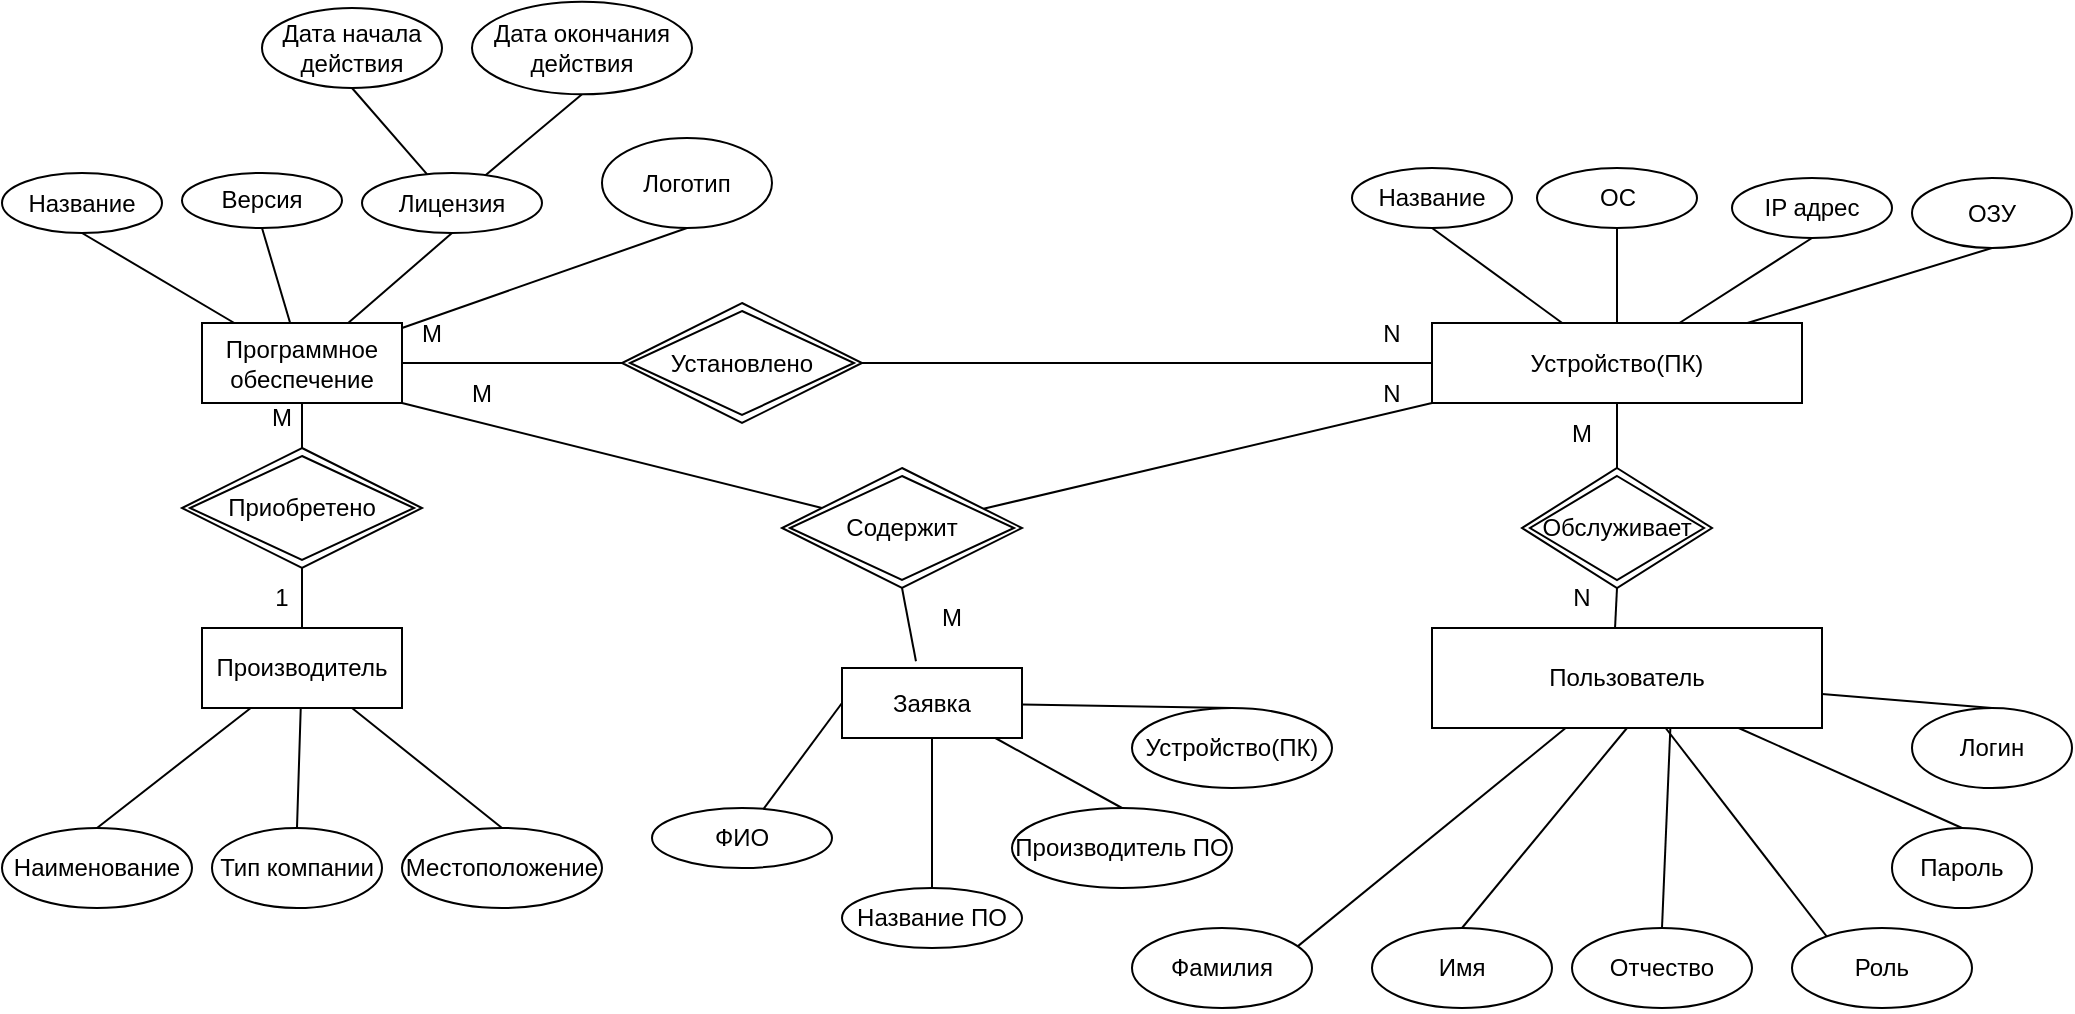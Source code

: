<mxfile version="24.9.1">
  <diagram name="Page-1" id="e56a1550-8fbb-45ad-956c-1786394a9013">
    <mxGraphModel dx="1050" dy="569" grid="1" gridSize="10" guides="1" tooltips="1" connect="1" arrows="1" fold="1" page="1" pageScale="1" pageWidth="1100" pageHeight="850" background="none" math="0" shadow="0">
      <root>
        <mxCell id="0" />
        <mxCell id="1" parent="0" />
        <mxCell id="OeNacRO4QM_5NXUT1XBD-8" style="rounded=0;orthogonalLoop=1;jettySize=auto;html=1;entryX=0.5;entryY=1;entryDx=0;entryDy=0;endArrow=none;endFill=0;" parent="1" source="OeNacRO4QM_5NXUT1XBD-1" target="OeNacRO4QM_5NXUT1XBD-3" edge="1">
          <mxGeometry relative="1" as="geometry" />
        </mxCell>
        <mxCell id="OeNacRO4QM_5NXUT1XBD-9" style="rounded=0;orthogonalLoop=1;jettySize=auto;html=1;entryX=0.5;entryY=1;entryDx=0;entryDy=0;endArrow=none;endFill=0;" parent="1" source="OeNacRO4QM_5NXUT1XBD-1" target="OeNacRO4QM_5NXUT1XBD-4" edge="1">
          <mxGeometry relative="1" as="geometry" />
        </mxCell>
        <mxCell id="OeNacRO4QM_5NXUT1XBD-10" style="rounded=0;orthogonalLoop=1;jettySize=auto;html=1;entryX=0.5;entryY=1;entryDx=0;entryDy=0;endArrow=none;endFill=0;" parent="1" source="OeNacRO4QM_5NXUT1XBD-1" target="OeNacRO4QM_5NXUT1XBD-5" edge="1">
          <mxGeometry relative="1" as="geometry" />
        </mxCell>
        <mxCell id="OeNacRO4QM_5NXUT1XBD-33" style="edgeStyle=orthogonalEdgeStyle;rounded=0;orthogonalLoop=1;jettySize=auto;html=1;entryX=0;entryY=0.5;entryDx=0;entryDy=0;endArrow=none;endFill=0;" parent="1" source="OeNacRO4QM_5NXUT1XBD-1" target="OeNacRO4QM_5NXUT1XBD-32" edge="1">
          <mxGeometry relative="1" as="geometry" />
        </mxCell>
        <mxCell id="XBkL7CEjBwHuElLqYNc7-42" style="rounded=0;orthogonalLoop=1;jettySize=auto;html=1;entryX=0.5;entryY=0;entryDx=0;entryDy=0;endArrow=none;endFill=0;" parent="1" source="OeNacRO4QM_5NXUT1XBD-1" target="XBkL7CEjBwHuElLqYNc7-41" edge="1">
          <mxGeometry relative="1" as="geometry" />
        </mxCell>
        <mxCell id="MfIK-Zm7vGEExNfYLGaR-6" style="rounded=0;orthogonalLoop=1;jettySize=auto;html=1;entryX=0.5;entryY=1;entryDx=0;entryDy=0;endArrow=none;endFill=0;" edge="1" parent="1" source="OeNacRO4QM_5NXUT1XBD-1" target="MfIK-Zm7vGEExNfYLGaR-5">
          <mxGeometry relative="1" as="geometry" />
        </mxCell>
        <mxCell id="OeNacRO4QM_5NXUT1XBD-1" value="Программное обеспечение" style="whiteSpace=wrap;html=1;align=center;" parent="1" vertex="1">
          <mxGeometry x="145" y="497.5" width="100" height="40" as="geometry" />
        </mxCell>
        <mxCell id="OeNacRO4QM_5NXUT1XBD-3" value="Название" style="ellipse;whiteSpace=wrap;html=1;align=center;" parent="1" vertex="1">
          <mxGeometry x="45" y="422.5" width="80" height="30" as="geometry" />
        </mxCell>
        <mxCell id="OeNacRO4QM_5NXUT1XBD-4" value="Версия" style="ellipse;whiteSpace=wrap;html=1;align=center;" parent="1" vertex="1">
          <mxGeometry x="135" y="422.5" width="80" height="27.5" as="geometry" />
        </mxCell>
        <mxCell id="XBkL7CEjBwHuElLqYNc7-2" style="rounded=0;orthogonalLoop=1;jettySize=auto;html=1;entryX=0.5;entryY=1;entryDx=0;entryDy=0;endArrow=none;endFill=0;" parent="1" source="OeNacRO4QM_5NXUT1XBD-5" target="XBkL7CEjBwHuElLqYNc7-1" edge="1">
          <mxGeometry relative="1" as="geometry" />
        </mxCell>
        <mxCell id="XBkL7CEjBwHuElLqYNc7-4" style="rounded=0;orthogonalLoop=1;jettySize=auto;html=1;entryX=0.5;entryY=1;entryDx=0;entryDy=0;endArrow=none;endFill=0;" parent="1" source="OeNacRO4QM_5NXUT1XBD-5" target="XBkL7CEjBwHuElLqYNc7-3" edge="1">
          <mxGeometry relative="1" as="geometry" />
        </mxCell>
        <mxCell id="OeNacRO4QM_5NXUT1XBD-5" value="Лицензия" style="ellipse;whiteSpace=wrap;html=1;align=center;" parent="1" vertex="1">
          <mxGeometry x="225" y="422.5" width="90" height="30" as="geometry" />
        </mxCell>
        <mxCell id="OeNacRO4QM_5NXUT1XBD-18" style="rounded=0;orthogonalLoop=1;jettySize=auto;html=1;entryX=0.5;entryY=1;entryDx=0;entryDy=0;endArrow=none;endFill=0;" parent="1" source="OeNacRO4QM_5NXUT1XBD-12" target="OeNacRO4QM_5NXUT1XBD-14" edge="1">
          <mxGeometry relative="1" as="geometry" />
        </mxCell>
        <mxCell id="OeNacRO4QM_5NXUT1XBD-19" style="rounded=0;orthogonalLoop=1;jettySize=auto;html=1;entryX=0.5;entryY=1;entryDx=0;entryDy=0;endArrow=none;endFill=0;" parent="1" source="OeNacRO4QM_5NXUT1XBD-12" target="OeNacRO4QM_5NXUT1XBD-15" edge="1">
          <mxGeometry relative="1" as="geometry" />
        </mxCell>
        <mxCell id="OeNacRO4QM_5NXUT1XBD-20" style="rounded=0;orthogonalLoop=1;jettySize=auto;html=1;entryX=0.5;entryY=1;entryDx=0;entryDy=0;endArrow=none;endFill=0;" parent="1" source="OeNacRO4QM_5NXUT1XBD-12" target="OeNacRO4QM_5NXUT1XBD-16" edge="1">
          <mxGeometry relative="1" as="geometry" />
        </mxCell>
        <mxCell id="sOHDyR15hq9lqKqcyuL_-2" style="rounded=0;orthogonalLoop=1;jettySize=auto;html=1;entryX=0.5;entryY=1;entryDx=0;entryDy=0;endArrow=none;endFill=0;" parent="1" source="OeNacRO4QM_5NXUT1XBD-12" target="sOHDyR15hq9lqKqcyuL_-1" edge="1">
          <mxGeometry relative="1" as="geometry" />
        </mxCell>
        <mxCell id="OeNacRO4QM_5NXUT1XBD-12" value="Устройство(ПК)" style="whiteSpace=wrap;html=1;align=center;" parent="1" vertex="1">
          <mxGeometry x="760" y="497.5" width="185" height="40" as="geometry" />
        </mxCell>
        <mxCell id="OeNacRO4QM_5NXUT1XBD-14" value="Название" style="ellipse;whiteSpace=wrap;html=1;align=center;" parent="1" vertex="1">
          <mxGeometry x="720" y="420" width="80" height="30" as="geometry" />
        </mxCell>
        <mxCell id="OeNacRO4QM_5NXUT1XBD-15" value="ОС" style="ellipse;whiteSpace=wrap;html=1;align=center;" parent="1" vertex="1">
          <mxGeometry x="812.5" y="420" width="80" height="30" as="geometry" />
        </mxCell>
        <mxCell id="OeNacRO4QM_5NXUT1XBD-16" value="IP адрес" style="ellipse;whiteSpace=wrap;html=1;align=center;" parent="1" vertex="1">
          <mxGeometry x="910" y="425" width="80" height="30" as="geometry" />
        </mxCell>
        <mxCell id="OeNacRO4QM_5NXUT1XBD-34" style="edgeStyle=orthogonalEdgeStyle;rounded=0;orthogonalLoop=1;jettySize=auto;html=1;entryX=0;entryY=0.5;entryDx=0;entryDy=0;endArrow=none;endFill=0;" parent="1" source="OeNacRO4QM_5NXUT1XBD-32" target="OeNacRO4QM_5NXUT1XBD-12" edge="1">
          <mxGeometry relative="1" as="geometry" />
        </mxCell>
        <mxCell id="OeNacRO4QM_5NXUT1XBD-32" value="Установлено" style="shape=rhombus;double=1;perimeter=rhombusPerimeter;whiteSpace=wrap;html=1;align=center;" parent="1" vertex="1">
          <mxGeometry x="355" y="487.5" width="120" height="60" as="geometry" />
        </mxCell>
        <mxCell id="XBkL7CEjBwHuElLqYNc7-1" value="Дата начала действия" style="ellipse;whiteSpace=wrap;html=1;align=center;" parent="1" vertex="1">
          <mxGeometry x="175" y="340" width="90" height="40" as="geometry" />
        </mxCell>
        <mxCell id="XBkL7CEjBwHuElLqYNc7-3" value="Дата окончания действия" style="ellipse;whiteSpace=wrap;html=1;align=center;" parent="1" vertex="1">
          <mxGeometry x="280" y="336.88" width="110" height="46.25" as="geometry" />
        </mxCell>
        <mxCell id="XBkL7CEjBwHuElLqYNc7-7" style="rounded=0;orthogonalLoop=1;jettySize=auto;html=1;entryX=0.5;entryY=1;entryDx=0;entryDy=0;endArrow=none;endFill=0;" parent="1" source="XBkL7CEjBwHuElLqYNc7-5" target="XBkL7CEjBwHuElLqYNc7-6" edge="1">
          <mxGeometry relative="1" as="geometry" />
        </mxCell>
        <mxCell id="XBkL7CEjBwHuElLqYNc7-9" style="rounded=0;orthogonalLoop=1;jettySize=auto;html=1;entryX=0.5;entryY=1;entryDx=0;entryDy=0;endArrow=none;endFill=0;" parent="1" source="XBkL7CEjBwHuElLqYNc7-5" target="XBkL7CEjBwHuElLqYNc7-8" edge="1">
          <mxGeometry relative="1" as="geometry" />
        </mxCell>
        <mxCell id="XBkL7CEjBwHuElLqYNc7-16" style="rounded=0;orthogonalLoop=1;jettySize=auto;html=1;entryX=0.5;entryY=1;entryDx=0;entryDy=0;endArrow=none;endFill=0;exitX=0.469;exitY=0.028;exitDx=0;exitDy=0;exitPerimeter=0;" parent="1" source="XBkL7CEjBwHuElLqYNc7-5" target="XBkL7CEjBwHuElLqYNc7-14" edge="1">
          <mxGeometry relative="1" as="geometry">
            <mxPoint x="613" y="648" as="sourcePoint" />
          </mxGeometry>
        </mxCell>
        <mxCell id="XBkL7CEjBwHuElLqYNc7-31" style="rounded=0;orthogonalLoop=1;jettySize=auto;html=1;exitX=0.5;exitY=1;exitDx=0;exitDy=0;entryX=0.5;entryY=0;entryDx=0;entryDy=0;endArrow=none;endFill=0;" parent="1" source="XBkL7CEjBwHuElLqYNc7-5" target="XBkL7CEjBwHuElLqYNc7-30" edge="1">
          <mxGeometry relative="1" as="geometry" />
        </mxCell>
        <mxCell id="XBkL7CEjBwHuElLqYNc7-33" style="rounded=0;orthogonalLoop=1;jettySize=auto;html=1;exitX=0.612;exitY=0.924;exitDx=0;exitDy=0;entryX=0.5;entryY=0;entryDx=0;entryDy=0;endArrow=none;endFill=0;exitPerimeter=0;" parent="1" source="XBkL7CEjBwHuElLqYNc7-5" target="XBkL7CEjBwHuElLqYNc7-32" edge="1">
          <mxGeometry relative="1" as="geometry" />
        </mxCell>
        <mxCell id="MfIK-Zm7vGEExNfYLGaR-2" style="rounded=0;orthogonalLoop=1;jettySize=auto;html=1;entryX=0.5;entryY=0;entryDx=0;entryDy=0;endArrow=none;endFill=0;" edge="1" parent="1" source="XBkL7CEjBwHuElLqYNc7-5" target="MfIK-Zm7vGEExNfYLGaR-1">
          <mxGeometry relative="1" as="geometry" />
        </mxCell>
        <mxCell id="MfIK-Zm7vGEExNfYLGaR-4" style="rounded=0;orthogonalLoop=1;jettySize=auto;html=1;entryX=0.5;entryY=0;entryDx=0;entryDy=0;endArrow=none;endFill=0;" edge="1" parent="1" source="XBkL7CEjBwHuElLqYNc7-5" target="MfIK-Zm7vGEExNfYLGaR-3">
          <mxGeometry relative="1" as="geometry" />
        </mxCell>
        <mxCell id="XBkL7CEjBwHuElLqYNc7-5" value="Пользователь" style="rounded=0;whiteSpace=wrap;html=1;" parent="1" vertex="1">
          <mxGeometry x="760" y="650" width="195" height="50" as="geometry" />
        </mxCell>
        <mxCell id="XBkL7CEjBwHuElLqYNc7-6" value="Фамилия" style="ellipse;whiteSpace=wrap;html=1;align=center;" parent="1" vertex="1">
          <mxGeometry x="610" y="800" width="90" height="40" as="geometry" />
        </mxCell>
        <mxCell id="XBkL7CEjBwHuElLqYNc7-8" value="Роль" style="ellipse;whiteSpace=wrap;html=1;align=center;" parent="1" vertex="1">
          <mxGeometry x="940" y="800" width="90" height="40" as="geometry" />
        </mxCell>
        <mxCell id="XBkL7CEjBwHuElLqYNc7-17" style="rounded=0;orthogonalLoop=1;jettySize=auto;html=1;entryX=0.5;entryY=1;entryDx=0;entryDy=0;endArrow=none;endFill=0;" parent="1" source="XBkL7CEjBwHuElLqYNc7-14" target="OeNacRO4QM_5NXUT1XBD-12" edge="1">
          <mxGeometry relative="1" as="geometry" />
        </mxCell>
        <mxCell id="XBkL7CEjBwHuElLqYNc7-14" value="Обслуживает" style="shape=rhombus;double=1;perimeter=rhombusPerimeter;whiteSpace=wrap;html=1;align=center;" parent="1" vertex="1">
          <mxGeometry x="805" y="570" width="95" height="60" as="geometry" />
        </mxCell>
        <mxCell id="XBkL7CEjBwHuElLqYNc7-21" value="M" style="text;strokeColor=none;align=center;fillColor=none;html=1;verticalAlign=middle;whiteSpace=wrap;rounded=0;" parent="1" vertex="1">
          <mxGeometry x="805" y="537.5" width="60" height="30" as="geometry" />
        </mxCell>
        <mxCell id="XBkL7CEjBwHuElLqYNc7-22" value="N" style="text;strokeColor=none;align=center;fillColor=none;html=1;verticalAlign=middle;whiteSpace=wrap;rounded=0;" parent="1" vertex="1">
          <mxGeometry x="805" y="620" width="60" height="30" as="geometry" />
        </mxCell>
        <mxCell id="XBkL7CEjBwHuElLqYNc7-28" value="M" style="text;strokeColor=none;align=center;fillColor=none;html=1;verticalAlign=middle;whiteSpace=wrap;rounded=0;" parent="1" vertex="1">
          <mxGeometry x="230" y="487.5" width="60" height="30" as="geometry" />
        </mxCell>
        <mxCell id="XBkL7CEjBwHuElLqYNc7-29" value="N" style="text;strokeColor=none;align=center;fillColor=none;html=1;verticalAlign=middle;whiteSpace=wrap;rounded=0;" parent="1" vertex="1">
          <mxGeometry x="710" y="487.5" width="60" height="30" as="geometry" />
        </mxCell>
        <mxCell id="XBkL7CEjBwHuElLqYNc7-30" value="Имя" style="ellipse;whiteSpace=wrap;html=1;align=center;" parent="1" vertex="1">
          <mxGeometry x="730" y="800" width="90" height="40" as="geometry" />
        </mxCell>
        <mxCell id="XBkL7CEjBwHuElLqYNc7-32" value="Отчество" style="ellipse;whiteSpace=wrap;html=1;align=center;" parent="1" vertex="1">
          <mxGeometry x="830" y="800" width="90" height="40" as="geometry" />
        </mxCell>
        <mxCell id="XBkL7CEjBwHuElLqYNc7-36" style="rounded=0;orthogonalLoop=1;jettySize=auto;html=1;entryX=0.5;entryY=0;entryDx=0;entryDy=0;endArrow=none;endFill=0;" parent="1" source="XBkL7CEjBwHuElLqYNc7-34" target="XBkL7CEjBwHuElLqYNc7-35" edge="1">
          <mxGeometry relative="1" as="geometry" />
        </mxCell>
        <mxCell id="XBkL7CEjBwHuElLqYNc7-38" style="rounded=0;orthogonalLoop=1;jettySize=auto;html=1;entryX=0.5;entryY=0;entryDx=0;entryDy=0;endArrow=none;endFill=0;" parent="1" source="XBkL7CEjBwHuElLqYNc7-34" target="XBkL7CEjBwHuElLqYNc7-37" edge="1">
          <mxGeometry relative="1" as="geometry" />
        </mxCell>
        <mxCell id="XBkL7CEjBwHuElLqYNc7-40" style="rounded=0;orthogonalLoop=1;jettySize=auto;html=1;exitX=0.75;exitY=1;exitDx=0;exitDy=0;entryX=0.5;entryY=0;entryDx=0;entryDy=0;endArrow=none;endFill=0;" parent="1" source="XBkL7CEjBwHuElLqYNc7-34" target="XBkL7CEjBwHuElLqYNc7-39" edge="1">
          <mxGeometry relative="1" as="geometry" />
        </mxCell>
        <mxCell id="XBkL7CEjBwHuElLqYNc7-34" value="Производитель" style="whiteSpace=wrap;html=1;align=center;" parent="1" vertex="1">
          <mxGeometry x="145" y="650" width="100" height="40" as="geometry" />
        </mxCell>
        <mxCell id="XBkL7CEjBwHuElLqYNc7-35" value="Наименование" style="ellipse;whiteSpace=wrap;html=1;align=center;" parent="1" vertex="1">
          <mxGeometry x="45" y="750" width="95" height="40" as="geometry" />
        </mxCell>
        <mxCell id="XBkL7CEjBwHuElLqYNc7-37" value="Тип компании" style="ellipse;whiteSpace=wrap;html=1;align=center;" parent="1" vertex="1">
          <mxGeometry x="150" y="750" width="85" height="40" as="geometry" />
        </mxCell>
        <mxCell id="XBkL7CEjBwHuElLqYNc7-39" value="Местоположение" style="ellipse;whiteSpace=wrap;html=1;align=center;" parent="1" vertex="1">
          <mxGeometry x="245" y="750" width="100" height="40" as="geometry" />
        </mxCell>
        <mxCell id="XBkL7CEjBwHuElLqYNc7-43" style="rounded=0;orthogonalLoop=1;jettySize=auto;html=1;entryX=0.5;entryY=0;entryDx=0;entryDy=0;endArrow=none;endFill=0;" parent="1" source="XBkL7CEjBwHuElLqYNc7-41" target="XBkL7CEjBwHuElLqYNc7-34" edge="1">
          <mxGeometry relative="1" as="geometry" />
        </mxCell>
        <mxCell id="XBkL7CEjBwHuElLqYNc7-41" value="Приобретено" style="shape=rhombus;double=1;perimeter=rhombusPerimeter;whiteSpace=wrap;html=1;align=center;" parent="1" vertex="1">
          <mxGeometry x="135" y="560" width="120" height="60" as="geometry" />
        </mxCell>
        <mxCell id="XBkL7CEjBwHuElLqYNc7-44" value="M" style="text;strokeColor=none;align=center;fillColor=none;html=1;verticalAlign=middle;whiteSpace=wrap;rounded=0;" parent="1" vertex="1">
          <mxGeometry x="155" y="530" width="60" height="30" as="geometry" />
        </mxCell>
        <mxCell id="XBkL7CEjBwHuElLqYNc7-45" value="1" style="text;strokeColor=none;align=center;fillColor=none;html=1;verticalAlign=middle;whiteSpace=wrap;rounded=0;" parent="1" vertex="1">
          <mxGeometry x="155" y="620" width="60" height="30" as="geometry" />
        </mxCell>
        <mxCell id="QerBmhI7ZtG_lH5X95o7-6" style="rounded=0;orthogonalLoop=1;jettySize=auto;html=1;entryX=0.5;entryY=0;entryDx=0;entryDy=0;endArrow=none;endFill=0;" parent="1" source="QerBmhI7ZtG_lH5X95o7-1" target="QerBmhI7ZtG_lH5X95o7-2" edge="1">
          <mxGeometry relative="1" as="geometry" />
        </mxCell>
        <mxCell id="QerBmhI7ZtG_lH5X95o7-7" style="rounded=0;orthogonalLoop=1;jettySize=auto;html=1;entryX=0.5;entryY=0;entryDx=0;entryDy=0;endArrow=none;endFill=0;" parent="1" source="QerBmhI7ZtG_lH5X95o7-1" target="QerBmhI7ZtG_lH5X95o7-3" edge="1">
          <mxGeometry relative="1" as="geometry" />
        </mxCell>
        <mxCell id="QerBmhI7ZtG_lH5X95o7-8" style="rounded=0;orthogonalLoop=1;jettySize=auto;html=1;entryX=0.5;entryY=0;entryDx=0;entryDy=0;endArrow=none;endFill=0;" parent="1" source="QerBmhI7ZtG_lH5X95o7-1" target="QerBmhI7ZtG_lH5X95o7-4" edge="1">
          <mxGeometry relative="1" as="geometry" />
        </mxCell>
        <mxCell id="cxs-x53S8IbZwA-z2rC_-5" style="rounded=0;orthogonalLoop=1;jettySize=auto;html=1;exitX=0.411;exitY=-0.097;exitDx=0;exitDy=0;entryX=0.5;entryY=1;entryDx=0;entryDy=0;exitPerimeter=0;endArrow=none;endFill=0;" parent="1" source="QerBmhI7ZtG_lH5X95o7-1" target="F7c6N-8SX1A4ImtObQ0J-1" edge="1">
          <mxGeometry relative="1" as="geometry" />
        </mxCell>
        <mxCell id="QerBmhI7ZtG_lH5X95o7-1" value="Заявка" style="rounded=0;whiteSpace=wrap;html=1;" parent="1" vertex="1">
          <mxGeometry x="465" y="670" width="90" height="35" as="geometry" />
        </mxCell>
        <mxCell id="QerBmhI7ZtG_lH5X95o7-2" value="Название ПО" style="ellipse;whiteSpace=wrap;html=1;" parent="1" vertex="1">
          <mxGeometry x="465" y="780" width="90" height="30" as="geometry" />
        </mxCell>
        <mxCell id="QerBmhI7ZtG_lH5X95o7-3" value="Производитель ПО" style="ellipse;whiteSpace=wrap;html=1;" parent="1" vertex="1">
          <mxGeometry x="550" y="740" width="110" height="40" as="geometry" />
        </mxCell>
        <mxCell id="QerBmhI7ZtG_lH5X95o7-4" value="Устройство(ПК)" style="ellipse;whiteSpace=wrap;html=1;" parent="1" vertex="1">
          <mxGeometry x="610" y="690" width="100" height="40" as="geometry" />
        </mxCell>
        <mxCell id="QerBmhI7ZtG_lH5X95o7-5" style="edgeStyle=orthogonalEdgeStyle;rounded=0;orthogonalLoop=1;jettySize=auto;html=1;exitX=0.5;exitY=1;exitDx=0;exitDy=0;" parent="1" source="QerBmhI7ZtG_lH5X95o7-1" target="QerBmhI7ZtG_lH5X95o7-1" edge="1">
          <mxGeometry relative="1" as="geometry" />
        </mxCell>
        <mxCell id="F7c6N-8SX1A4ImtObQ0J-3" style="rounded=0;orthogonalLoop=1;jettySize=auto;html=1;entryX=0;entryY=1;entryDx=0;entryDy=0;endArrow=none;endFill=0;" parent="1" source="F7c6N-8SX1A4ImtObQ0J-1" target="OeNacRO4QM_5NXUT1XBD-12" edge="1">
          <mxGeometry relative="1" as="geometry" />
        </mxCell>
        <mxCell id="F7c6N-8SX1A4ImtObQ0J-4" style="rounded=0;orthogonalLoop=1;jettySize=auto;html=1;entryX=1;entryY=1;entryDx=0;entryDy=0;endArrow=none;endFill=0;" parent="1" source="F7c6N-8SX1A4ImtObQ0J-1" target="OeNacRO4QM_5NXUT1XBD-1" edge="1">
          <mxGeometry relative="1" as="geometry" />
        </mxCell>
        <mxCell id="F7c6N-8SX1A4ImtObQ0J-1" value="Содержит" style="shape=rhombus;double=1;perimeter=rhombusPerimeter;whiteSpace=wrap;html=1;align=center;" parent="1" vertex="1">
          <mxGeometry x="435" y="570" width="120" height="60" as="geometry" />
        </mxCell>
        <mxCell id="OQZzJN4XngZsLZj__fDS-2" style="rounded=0;orthogonalLoop=1;jettySize=auto;html=1;entryX=0;entryY=0.5;entryDx=0;entryDy=0;endArrow=none;endFill=0;" parent="1" source="OQZzJN4XngZsLZj__fDS-1" target="QerBmhI7ZtG_lH5X95o7-1" edge="1">
          <mxGeometry relative="1" as="geometry" />
        </mxCell>
        <mxCell id="OQZzJN4XngZsLZj__fDS-1" value="ФИО" style="ellipse;whiteSpace=wrap;html=1;" parent="1" vertex="1">
          <mxGeometry x="370" y="740" width="90" height="30" as="geometry" />
        </mxCell>
        <mxCell id="cxs-x53S8IbZwA-z2rC_-1" value="M" style="text;strokeColor=none;align=center;fillColor=none;html=1;verticalAlign=middle;whiteSpace=wrap;rounded=0;" parent="1" vertex="1">
          <mxGeometry x="255" y="517.5" width="60" height="30" as="geometry" />
        </mxCell>
        <mxCell id="cxs-x53S8IbZwA-z2rC_-2" value="N" style="text;strokeColor=none;align=center;fillColor=none;html=1;verticalAlign=middle;whiteSpace=wrap;rounded=0;" parent="1" vertex="1">
          <mxGeometry x="710" y="517.5" width="60" height="30" as="geometry" />
        </mxCell>
        <mxCell id="cxs-x53S8IbZwA-z2rC_-3" value="M" style="text;strokeColor=none;align=center;fillColor=none;html=1;verticalAlign=middle;whiteSpace=wrap;rounded=0;" parent="1" vertex="1">
          <mxGeometry x="490" y="630" width="60" height="30" as="geometry" />
        </mxCell>
        <mxCell id="sOHDyR15hq9lqKqcyuL_-1" value="ОЗУ" style="ellipse;whiteSpace=wrap;html=1;" parent="1" vertex="1">
          <mxGeometry x="1000" y="425" width="80" height="35" as="geometry" />
        </mxCell>
        <mxCell id="MfIK-Zm7vGEExNfYLGaR-1" value="Пароль" style="ellipse;whiteSpace=wrap;html=1;" vertex="1" parent="1">
          <mxGeometry x="990" y="750" width="70" height="40" as="geometry" />
        </mxCell>
        <mxCell id="MfIK-Zm7vGEExNfYLGaR-3" value="Логин" style="ellipse;whiteSpace=wrap;html=1;" vertex="1" parent="1">
          <mxGeometry x="1000" y="690" width="80" height="40" as="geometry" />
        </mxCell>
        <mxCell id="MfIK-Zm7vGEExNfYLGaR-5" value="Логотип" style="ellipse;whiteSpace=wrap;html=1;" vertex="1" parent="1">
          <mxGeometry x="345" y="405" width="85" height="45" as="geometry" />
        </mxCell>
      </root>
    </mxGraphModel>
  </diagram>
</mxfile>
